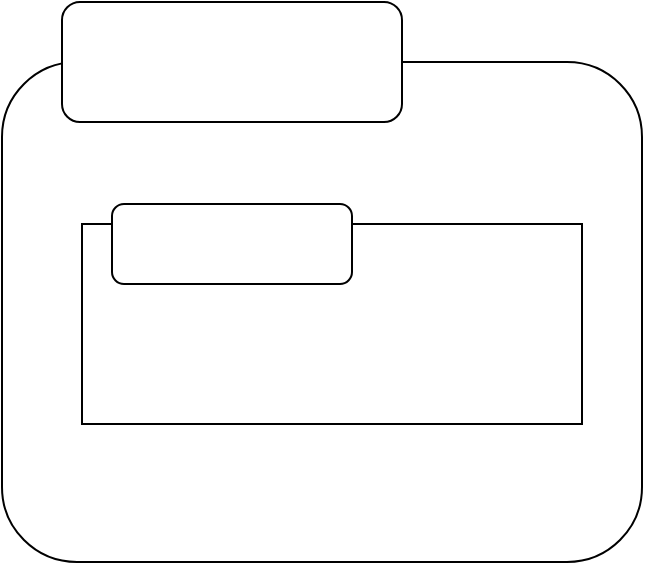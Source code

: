 <mxfile version="18.0.2" type="github">
  <diagram id="5ZIUty4Jpn5ncGmMn6Zg" name="Page-1">
    <mxGraphModel dx="694" dy="360" grid="1" gridSize="10" guides="1" tooltips="1" connect="1" arrows="1" fold="1" page="1" pageScale="1" pageWidth="850" pageHeight="1100" math="0" shadow="0">
      <root>
        <mxCell id="0" />
        <mxCell id="1" parent="0" />
        <mxCell id="m-Xaaek5bjQjRCb_y9Ei-1" value="" style="rounded=1;whiteSpace=wrap;html=1;" vertex="1" parent="1">
          <mxGeometry x="200" y="480" width="320" height="250" as="geometry" />
        </mxCell>
        <mxCell id="m-Xaaek5bjQjRCb_y9Ei-3" value="" style="rounded=1;whiteSpace=wrap;html=1;" vertex="1" parent="1">
          <mxGeometry x="230" y="450" width="170" height="60" as="geometry" />
        </mxCell>
        <mxCell id="m-Xaaek5bjQjRCb_y9Ei-4" value="" style="rounded=0;whiteSpace=wrap;html=1;" vertex="1" parent="1">
          <mxGeometry x="240" y="561" width="250" height="100" as="geometry" />
        </mxCell>
        <mxCell id="m-Xaaek5bjQjRCb_y9Ei-5" value="" style="rounded=1;whiteSpace=wrap;html=1;" vertex="1" parent="1">
          <mxGeometry x="255" y="551" width="120" height="40" as="geometry" />
        </mxCell>
      </root>
    </mxGraphModel>
  </diagram>
</mxfile>
